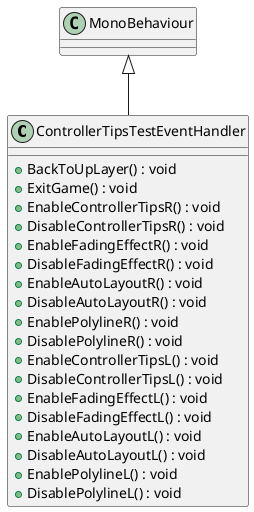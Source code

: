 @startuml
class ControllerTipsTestEventHandler {
    + BackToUpLayer() : void
    + ExitGame() : void
    + EnableControllerTipsR() : void
    + DisableControllerTipsR() : void
    + EnableFadingEffectR() : void
    + DisableFadingEffectR() : void
    + EnableAutoLayoutR() : void
    + DisableAutoLayoutR() : void
    + EnablePolylineR() : void
    + DisablePolylineR() : void
    + EnableControllerTipsL() : void
    + DisableControllerTipsL() : void
    + EnableFadingEffectL() : void
    + DisableFadingEffectL() : void
    + EnableAutoLayoutL() : void
    + DisableAutoLayoutL() : void
    + EnablePolylineL() : void
    + DisablePolylineL() : void
}
MonoBehaviour <|-- ControllerTipsTestEventHandler
@enduml
